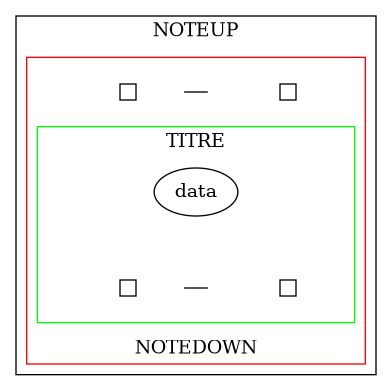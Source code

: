 {
  "sha1": "bptb1beo3jvax77x40skz3x8r3zr6rv",
  "insertion": {
    "when": "2024-05-30T20:48:22.138Z",
    "url": "http://www.plantuml.com/plantuml/umla/xPDHQzim4CUVfqyXhgyRbRUoj3WAJIkbCOJOk2eT6tjGOb6RAhQHPTOH-jqdHtMyTNrgNXDYINVS_K_ynU-oiTBOTgDHLZmOMUUuBOidl4MeQLS-iTPjOvKvaxhE9TvgkLAQmZ8M_2w1S1VgQat1GeW-_D_sJmUBxvSGuiR-reesbIwoS5tfob0ucSq88MT_2wwS8DeQMJwwqjQiLTZahcRaj_Fm6I6Vm3-QNDQArbeMfLLFzgCVEHwBwTM2uwiuPJobG01VyyNYLNYRJA-ZvSq-JgQClSIJiKZTn_1znCISmlbNm7CUtSm5XS1Lnrtpai8NLtagMBUaVO_FTCspw1jdjz5tJa6aTnnm4gTE806ylvaNYztfX7I_4VGZWy_3I7VUgmu3ttV9qvqraydF47ax3pVnQEBeqwGtKnfJ_SgLp6XPbSeLl47KWzni1g9495B-2gWU3a8wFA1JoQIL0nT5-UXnkDXj0N5K-FZWzpo-Pq0ED_48nOM78Y1lGF6CNlxTSgdAhDteFm00",
    "user": "plantuml@gmail.com"
  }
}
@startuml
digraph unix {

subgraph cluster4alpha {label="NOTEUP";labelloc="t";
	
subgraph cluster4 {label="NOTEDOWN"; style=solid;color="#FF0004";labelloc="b";

{rank=source;sh0007;sh0008;}

sh0007 [shape=plaintext,label=<<TABLE BORDER="0" CELLBORDER="0" CELLSPACING="0" CELLPADDING="0"><TR><TD WIDTH="86" HEIGHT="1" COLSPAN="3"></TD></TR><TR><TD></TD><TD FIXEDSIZE="TRUE" PORT="P"  BORDER="1" COLOR="#000007" WIDTH="12" HEIGHT="12"></TD><TD></TD></TR><TR><TD WIDTH="86" HEIGHT="1" COLSPAN="3"></TD></TR></TABLE>>];
sh0008 [shape=plaintext,label=<<TABLE BORDER="0" CELLBORDER="0" CELLSPACING="0" CELLPADDING="0"><TR><TD WIDTH="86" HEIGHT="1" COLSPAN="3"></TD></TR><TR><TD></TD><TD FIXEDSIZE="TRUE" PORT="P"  BORDER="1" COLOR="#000007" WIDTH="12" HEIGHT="12"></TD><TD></TD></TR><TR><TD WIDTH="86" HEIGHT="1" COLSPAN="3"></TD></TR></TABLE>>];
sh0007->sh0008 [arrowhead=none];


subgraph cluster4gamma {label="TITRE";labelloc="t";color="#00FF00";


data;

{rank=sink;sh0009;sh0010;}
sh0009 [shape=plaintext,label=<<TABLE BORDER="0" CELLBORDER="0" CELLSPACING="0" CELLPADDING="0"><TR><TD WIDTH="86" HEIGHT="1" COLSPAN="3"></TD></TR><TR><TD></TD><TD FIXEDSIZE="TRUE" PORT="P"  BORDER="1" COLOR="#000007" WIDTH="12" HEIGHT="12"></TD><TD></TD></TR><TR><TD WIDTH="86" HEIGHT="1" COLSPAN="3"></TD></TR></TABLE>>];
sh0010 [shape=plaintext,label=<<TABLE BORDER="0" CELLBORDER="0" CELLSPACING="0" CELLPADDING="0"><TR><TD WIDTH="86" HEIGHT="1" COLSPAN="3"></TD></TR><TR><TD></TD><TD FIXEDSIZE="TRUE" PORT="P"  BORDER="1" COLOR="#000007" WIDTH="12" HEIGHT="12"></TD><TD></TD></TR><TR><TD WIDTH="86" HEIGHT="1" COLSPAN="3"></TD></TR></TABLE>>];
sh0009->sh0010 [arrowhead=none];
}

}

}



}
@enduml
